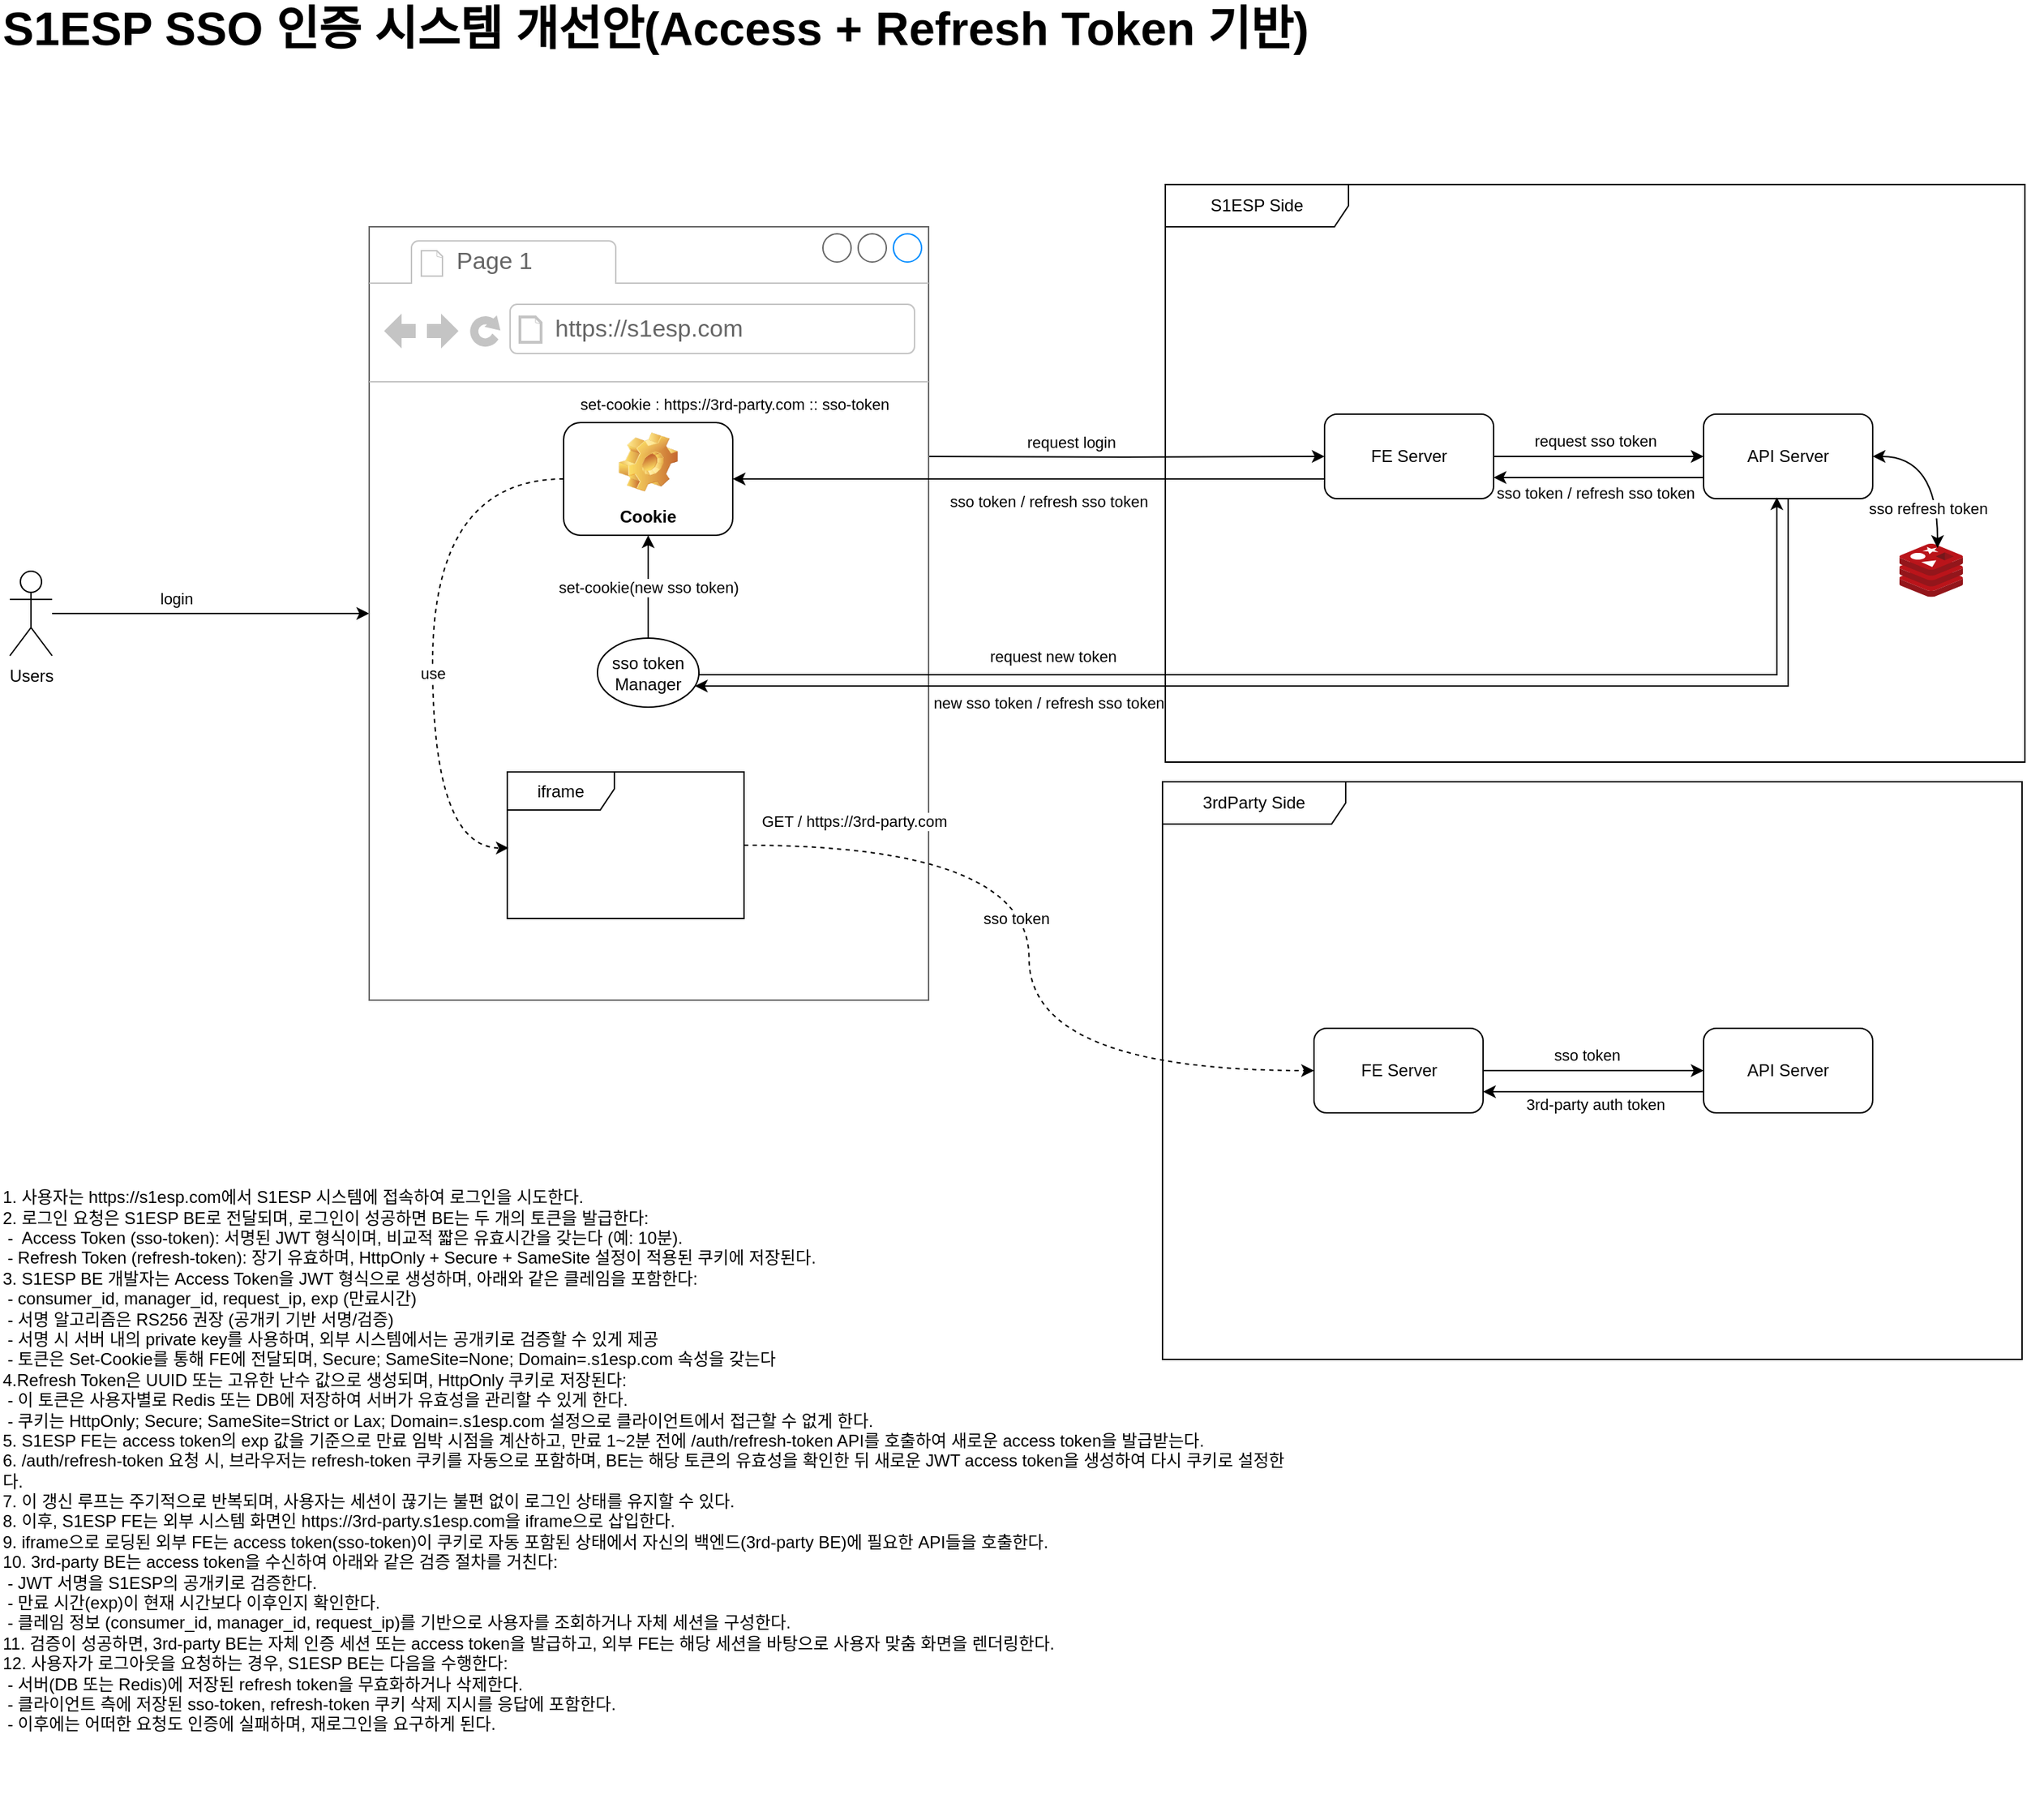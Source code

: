<mxfile version="26.1.3">
  <diagram name="페이지-1" id="8mMjFByBqZ8wEZKrKUkN">
    <mxGraphModel dx="2440" dy="2759" grid="0" gridSize="10" guides="1" tooltips="1" connect="1" arrows="1" fold="1" page="1" pageScale="1" pageWidth="1600" pageHeight="1400" math="0" shadow="0">
      <root>
        <mxCell id="0" />
        <mxCell id="1" parent="0" />
        <mxCell id="QOJlggBWHbBiH2H2tHko-1" value="S1ESP Side" style="shape=umlFrame;whiteSpace=wrap;html=1;pointerEvents=0;width=130;height=30;" vertex="1" parent="1">
          <mxGeometry x="899" y="-1216" width="610" height="410" as="geometry" />
        </mxCell>
        <mxCell id="QOJlggBWHbBiH2H2tHko-2" value="3rdParty Side" style="shape=umlFrame;whiteSpace=wrap;html=1;pointerEvents=0;width=130;height=30;" vertex="1" parent="1">
          <mxGeometry x="897" y="-792" width="610" height="410" as="geometry" />
        </mxCell>
        <mxCell id="QOJlggBWHbBiH2H2tHko-6" style="edgeStyle=orthogonalEdgeStyle;rounded=0;orthogonalLoop=1;jettySize=auto;html=1;" edge="1" parent="1" source="QOJlggBWHbBiH2H2tHko-3" target="QOJlggBWHbBiH2H2tHko-20">
          <mxGeometry relative="1" as="geometry" />
        </mxCell>
        <mxCell id="QOJlggBWHbBiH2H2tHko-7" value="login" style="edgeLabel;html=1;align=center;verticalAlign=middle;resizable=0;points=[];" vertex="1" connectable="0" parent="QOJlggBWHbBiH2H2tHko-6">
          <mxGeometry x="-0.372" y="2" relative="1" as="geometry">
            <mxPoint x="17" y="-9" as="offset" />
          </mxGeometry>
        </mxCell>
        <mxCell id="QOJlggBWHbBiH2H2tHko-3" value="Users" style="shape=umlActor;verticalLabelPosition=bottom;verticalAlign=top;html=1;outlineConnect=0;" vertex="1" parent="1">
          <mxGeometry x="79" y="-941.5" width="30" height="60" as="geometry" />
        </mxCell>
        <mxCell id="QOJlggBWHbBiH2H2tHko-14" style="edgeStyle=orthogonalEdgeStyle;rounded=0;orthogonalLoop=1;jettySize=auto;html=1;entryX=1;entryY=0.75;entryDx=0;entryDy=0;exitX=0;exitY=0.75;exitDx=0;exitDy=0;" edge="1" parent="1" source="QOJlggBWHbBiH2H2tHko-4" target="QOJlggBWHbBiH2H2tHko-5">
          <mxGeometry relative="1" as="geometry" />
        </mxCell>
        <mxCell id="QOJlggBWHbBiH2H2tHko-15" value="sso token / refresh sso token" style="edgeLabel;html=1;align=center;verticalAlign=middle;resizable=0;points=[];" vertex="1" connectable="0" parent="QOJlggBWHbBiH2H2tHko-14">
          <mxGeometry x="0.06" y="2" relative="1" as="geometry">
            <mxPoint x="2" y="9" as="offset" />
          </mxGeometry>
        </mxCell>
        <mxCell id="QOJlggBWHbBiH2H2tHko-4" value="&lt;div&gt;&lt;span style=&quot;background-color: transparent; color: light-dark(rgb(0, 0, 0), rgb(255, 255, 255));&quot;&gt;API Server&lt;/span&gt;&lt;/div&gt;" style="rounded=1;whiteSpace=wrap;html=1;" vertex="1" parent="1">
          <mxGeometry x="1281" y="-1053" width="120" height="60" as="geometry" />
        </mxCell>
        <mxCell id="QOJlggBWHbBiH2H2tHko-8" style="edgeStyle=orthogonalEdgeStyle;rounded=0;orthogonalLoop=1;jettySize=auto;html=1;" edge="1" parent="1" source="QOJlggBWHbBiH2H2tHko-5" target="QOJlggBWHbBiH2H2tHko-4">
          <mxGeometry relative="1" as="geometry" />
        </mxCell>
        <mxCell id="QOJlggBWHbBiH2H2tHko-9" value="request sso token" style="edgeLabel;html=1;align=center;verticalAlign=middle;resizable=0;points=[];" vertex="1" connectable="0" parent="QOJlggBWHbBiH2H2tHko-8">
          <mxGeometry x="-0.223" relative="1" as="geometry">
            <mxPoint x="14" y="-11" as="offset" />
          </mxGeometry>
        </mxCell>
        <mxCell id="QOJlggBWHbBiH2H2tHko-5" value="FE Server" style="rounded=1;whiteSpace=wrap;html=1;" vertex="1" parent="1">
          <mxGeometry x="1012" y="-1053" width="120" height="60" as="geometry" />
        </mxCell>
        <mxCell id="QOJlggBWHbBiH2H2tHko-32" style="edgeStyle=orthogonalEdgeStyle;rounded=0;orthogonalLoop=1;jettySize=auto;html=1;" edge="1" parent="1" source="QOJlggBWHbBiH2H2tHko-10" target="QOJlggBWHbBiH2H2tHko-11">
          <mxGeometry relative="1" as="geometry" />
        </mxCell>
        <mxCell id="QOJlggBWHbBiH2H2tHko-35" value="sso token" style="edgeLabel;html=1;align=center;verticalAlign=middle;resizable=0;points=[];" vertex="1" connectable="0" parent="QOJlggBWHbBiH2H2tHko-32">
          <mxGeometry x="-0.119" y="1" relative="1" as="geometry">
            <mxPoint x="4" y="-10" as="offset" />
          </mxGeometry>
        </mxCell>
        <mxCell id="QOJlggBWHbBiH2H2tHko-10" value="FE Server" style="rounded=1;whiteSpace=wrap;html=1;" vertex="1" parent="1">
          <mxGeometry x="1004.5" y="-617" width="120" height="60" as="geometry" />
        </mxCell>
        <mxCell id="QOJlggBWHbBiH2H2tHko-36" style="edgeStyle=orthogonalEdgeStyle;rounded=0;orthogonalLoop=1;jettySize=auto;html=1;entryX=1;entryY=0.75;entryDx=0;entryDy=0;" edge="1" parent="1" source="QOJlggBWHbBiH2H2tHko-11" target="QOJlggBWHbBiH2H2tHko-10">
          <mxGeometry relative="1" as="geometry">
            <Array as="points">
              <mxPoint x="1247" y="-572" />
              <mxPoint x="1247" y="-572" />
            </Array>
          </mxGeometry>
        </mxCell>
        <mxCell id="QOJlggBWHbBiH2H2tHko-37" value="3rd-party auth token" style="edgeLabel;html=1;align=center;verticalAlign=middle;resizable=0;points=[];" vertex="1" connectable="0" parent="QOJlggBWHbBiH2H2tHko-36">
          <mxGeometry x="0.075" y="-4" relative="1" as="geometry">
            <mxPoint x="7" y="13" as="offset" />
          </mxGeometry>
        </mxCell>
        <mxCell id="QOJlggBWHbBiH2H2tHko-11" value="&lt;div&gt;&lt;span style=&quot;background-color: transparent; color: light-dark(rgb(0, 0, 0), rgb(255, 255, 255));&quot;&gt;API Server&lt;/span&gt;&lt;/div&gt;" style="rounded=1;whiteSpace=wrap;html=1;" vertex="1" parent="1">
          <mxGeometry x="1281" y="-617" width="120" height="60" as="geometry" />
        </mxCell>
        <mxCell id="QOJlggBWHbBiH2H2tHko-24" style="edgeStyle=orthogonalEdgeStyle;rounded=0;orthogonalLoop=1;jettySize=auto;html=1;" edge="1" parent="1" target="QOJlggBWHbBiH2H2tHko-5">
          <mxGeometry relative="1" as="geometry">
            <mxPoint x="727" y="-1023" as="sourcePoint" />
          </mxGeometry>
        </mxCell>
        <mxCell id="QOJlggBWHbBiH2H2tHko-59" value="request login" style="edgeLabel;html=1;align=center;verticalAlign=middle;resizable=0;points=[];" vertex="1" connectable="0" parent="QOJlggBWHbBiH2H2tHko-24">
          <mxGeometry x="-0.124" relative="1" as="geometry">
            <mxPoint x="-20" y="-11" as="offset" />
          </mxGeometry>
        </mxCell>
        <mxCell id="QOJlggBWHbBiH2H2tHko-20" value="" style="strokeWidth=1;shadow=0;dashed=0;align=center;html=1;shape=mxgraph.mockup.containers.browserWindow;rSize=0;strokeColor=#666666;strokeColor2=#008cff;strokeColor3=#c4c4c4;mainText=,;recursiveResize=0;" vertex="1" parent="1">
          <mxGeometry x="334" y="-1186" width="397" height="549" as="geometry" />
        </mxCell>
        <mxCell id="QOJlggBWHbBiH2H2tHko-21" value="Page 1" style="strokeWidth=1;shadow=0;dashed=0;align=center;html=1;shape=mxgraph.mockup.containers.anchor;fontSize=17;fontColor=#666666;align=left;whiteSpace=wrap;" vertex="1" parent="QOJlggBWHbBiH2H2tHko-20">
          <mxGeometry x="60" y="12" width="110" height="26" as="geometry" />
        </mxCell>
        <mxCell id="QOJlggBWHbBiH2H2tHko-22" value="https://s1esp.com" style="strokeWidth=1;shadow=0;dashed=0;align=center;html=1;shape=mxgraph.mockup.containers.anchor;rSize=0;fontSize=17;fontColor=#666666;align=left;" vertex="1" parent="QOJlggBWHbBiH2H2tHko-20">
          <mxGeometry x="130" y="60" width="250" height="26" as="geometry" />
        </mxCell>
        <mxCell id="QOJlggBWHbBiH2H2tHko-27" value="Cookie" style="label;whiteSpace=wrap;html=1;align=center;verticalAlign=bottom;spacingLeft=0;spacingBottom=4;imageAlign=center;imageVerticalAlign=top;image=img/clipart/Gear_128x128.png" vertex="1" parent="QOJlggBWHbBiH2H2tHko-20">
          <mxGeometry x="138" y="139" width="120" height="80" as="geometry" />
        </mxCell>
        <mxCell id="QOJlggBWHbBiH2H2tHko-28" value="iframe" style="shape=umlFrame;whiteSpace=wrap;html=1;pointerEvents=0;width=76;height=27;" vertex="1" parent="QOJlggBWHbBiH2H2tHko-20">
          <mxGeometry x="98" y="387" width="168" height="104" as="geometry" />
        </mxCell>
        <mxCell id="QOJlggBWHbBiH2H2tHko-63" value="set-cookie(new sso token)" style="edgeStyle=orthogonalEdgeStyle;rounded=0;orthogonalLoop=1;jettySize=auto;html=1;entryX=0.5;entryY=1;entryDx=0;entryDy=0;" edge="1" parent="QOJlggBWHbBiH2H2tHko-20" source="QOJlggBWHbBiH2H2tHko-48" target="QOJlggBWHbBiH2H2tHko-27">
          <mxGeometry relative="1" as="geometry" />
        </mxCell>
        <mxCell id="QOJlggBWHbBiH2H2tHko-48" value="sso token&lt;br&gt;Manager" style="ellipse;whiteSpace=wrap;html=1;" vertex="1" parent="QOJlggBWHbBiH2H2tHko-20">
          <mxGeometry x="162" y="292" width="72" height="49" as="geometry" />
        </mxCell>
        <mxCell id="QOJlggBWHbBiH2H2tHko-62" style="edgeStyle=orthogonalEdgeStyle;rounded=0;orthogonalLoop=1;jettySize=auto;html=1;exitX=0.5;exitY=1;exitDx=0;exitDy=0;" edge="1" parent="QOJlggBWHbBiH2H2tHko-20" source="QOJlggBWHbBiH2H2tHko-48" target="QOJlggBWHbBiH2H2tHko-48">
          <mxGeometry relative="1" as="geometry" />
        </mxCell>
        <mxCell id="QOJlggBWHbBiH2H2tHko-64" style="edgeStyle=orthogonalEdgeStyle;rounded=0;orthogonalLoop=1;jettySize=auto;html=1;entryX=0.006;entryY=0.519;entryDx=0;entryDy=0;entryPerimeter=0;curved=1;dashed=1;" edge="1" parent="QOJlggBWHbBiH2H2tHko-20" source="QOJlggBWHbBiH2H2tHko-27" target="QOJlggBWHbBiH2H2tHko-28">
          <mxGeometry relative="1" as="geometry">
            <Array as="points">
              <mxPoint x="45" y="179" />
              <mxPoint x="45" y="441" />
            </Array>
          </mxGeometry>
        </mxCell>
        <mxCell id="QOJlggBWHbBiH2H2tHko-65" value="use" style="edgeLabel;html=1;align=center;verticalAlign=middle;resizable=0;points=[];" vertex="1" connectable="0" parent="QOJlggBWHbBiH2H2tHko-64">
          <mxGeometry x="0.13" relative="1" as="geometry">
            <mxPoint as="offset" />
          </mxGeometry>
        </mxCell>
        <mxCell id="QOJlggBWHbBiH2H2tHko-25" style="edgeStyle=orthogonalEdgeStyle;rounded=0;orthogonalLoop=1;jettySize=auto;html=1;entryX=1;entryY=0.5;entryDx=0;entryDy=0;" edge="1" parent="1" source="QOJlggBWHbBiH2H2tHko-5" target="QOJlggBWHbBiH2H2tHko-27">
          <mxGeometry relative="1" as="geometry">
            <Array as="points">
              <mxPoint x="869" y="-1007" />
              <mxPoint x="869" y="-1007" />
            </Array>
          </mxGeometry>
        </mxCell>
        <mxCell id="QOJlggBWHbBiH2H2tHko-26" value="sso token / refresh sso token" style="edgeLabel;html=1;align=center;verticalAlign=middle;resizable=0;points=[];" vertex="1" connectable="0" parent="QOJlggBWHbBiH2H2tHko-25">
          <mxGeometry x="0.62" y="-1" relative="1" as="geometry">
            <mxPoint x="144" y="17" as="offset" />
          </mxGeometry>
        </mxCell>
        <mxCell id="QOJlggBWHbBiH2H2tHko-45" value="set-cookie : https://3rd-party.com :: sso-token" style="edgeLabel;html=1;align=center;verticalAlign=middle;resizable=0;points=[];" vertex="1" connectable="0" parent="QOJlggBWHbBiH2H2tHko-25">
          <mxGeometry x="0.631" y="1" relative="1" as="geometry">
            <mxPoint x="-77" y="-54" as="offset" />
          </mxGeometry>
        </mxCell>
        <mxCell id="QOJlggBWHbBiH2H2tHko-31" style="edgeStyle=orthogonalEdgeStyle;rounded=0;orthogonalLoop=1;jettySize=auto;html=1;entryX=0;entryY=0.5;entryDx=0;entryDy=0;curved=1;dashed=1;" edge="1" parent="1" source="QOJlggBWHbBiH2H2tHko-28" target="QOJlggBWHbBiH2H2tHko-10">
          <mxGeometry relative="1" as="geometry" />
        </mxCell>
        <mxCell id="QOJlggBWHbBiH2H2tHko-33" value="GET / https://3rd-party.com" style="edgeLabel;html=1;align=center;verticalAlign=middle;resizable=0;points=[];" vertex="1" connectable="0" parent="QOJlggBWHbBiH2H2tHko-31">
          <mxGeometry x="0.038" y="5" relative="1" as="geometry">
            <mxPoint x="-130" y="-108" as="offset" />
          </mxGeometry>
        </mxCell>
        <mxCell id="QOJlggBWHbBiH2H2tHko-67" value="sso token" style="edgeLabel;html=1;align=center;verticalAlign=middle;resizable=0;points=[];" vertex="1" connectable="0" parent="QOJlggBWHbBiH2H2tHko-31">
          <mxGeometry x="-0.101" y="-10" relative="1" as="geometry">
            <mxPoint as="offset" />
          </mxGeometry>
        </mxCell>
        <mxCell id="QOJlggBWHbBiH2H2tHko-42" value="" style="image;sketch=0;aspect=fixed;html=1;points=[];align=center;fontSize=12;image=img/lib/mscae/Cache_Redis_Product.svg;" vertex="1" parent="1">
          <mxGeometry x="1420" y="-961" width="45" height="37.8" as="geometry" />
        </mxCell>
        <mxCell id="QOJlggBWHbBiH2H2tHko-43" style="edgeStyle=orthogonalEdgeStyle;rounded=0;orthogonalLoop=1;jettySize=auto;html=1;entryX=0.6;entryY=0.079;entryDx=0;entryDy=0;entryPerimeter=0;curved=1;startArrow=classic;startFill=1;" edge="1" parent="1" source="QOJlggBWHbBiH2H2tHko-4" target="QOJlggBWHbBiH2H2tHko-42">
          <mxGeometry relative="1" as="geometry" />
        </mxCell>
        <mxCell id="QOJlggBWHbBiH2H2tHko-44" value="sso refresh token" style="edgeLabel;html=1;align=center;verticalAlign=middle;resizable=0;points=[];" vertex="1" connectable="0" parent="QOJlggBWHbBiH2H2tHko-43">
          <mxGeometry x="-0.441" y="-14" relative="1" as="geometry">
            <mxPoint x="8" y="23" as="offset" />
          </mxGeometry>
        </mxCell>
        <mxCell id="QOJlggBWHbBiH2H2tHko-52" style="edgeStyle=orthogonalEdgeStyle;rounded=0;orthogonalLoop=1;jettySize=auto;html=1;exitX=1;exitY=0.5;exitDx=0;exitDy=0;entryX=0.433;entryY=0.983;entryDx=0;entryDy=0;entryPerimeter=0;" edge="1" parent="1" source="QOJlggBWHbBiH2H2tHko-48" target="QOJlggBWHbBiH2H2tHko-4">
          <mxGeometry relative="1" as="geometry">
            <Array as="points">
              <mxPoint x="568" y="-868" />
              <mxPoint x="1333" y="-868" />
            </Array>
          </mxGeometry>
        </mxCell>
        <mxCell id="QOJlggBWHbBiH2H2tHko-53" value="request new token" style="edgeLabel;html=1;align=center;verticalAlign=middle;resizable=0;points=[];" vertex="1" connectable="0" parent="QOJlggBWHbBiH2H2tHko-52">
          <mxGeometry x="-0.231" y="3" relative="1" as="geometry">
            <mxPoint x="-91" y="-10" as="offset" />
          </mxGeometry>
        </mxCell>
        <mxCell id="QOJlggBWHbBiH2H2tHko-56" style="rounded=0;orthogonalLoop=1;jettySize=auto;html=1;startArrow=classic;startFill=1;endArrow=none;edgeStyle=orthogonalEdgeStyle;entryX=0.5;entryY=1;entryDx=0;entryDy=0;" edge="1" parent="1" source="QOJlggBWHbBiH2H2tHko-48" target="QOJlggBWHbBiH2H2tHko-4">
          <mxGeometry relative="1" as="geometry">
            <mxPoint x="1341" y="-993" as="targetPoint" />
            <Array as="points">
              <mxPoint x="1341" y="-860" />
            </Array>
          </mxGeometry>
        </mxCell>
        <mxCell id="QOJlggBWHbBiH2H2tHko-57" value="new sso token / refresh sso token" style="edgeLabel;html=1;align=center;verticalAlign=middle;resizable=0;points=[];" vertex="1" connectable="0" parent="QOJlggBWHbBiH2H2tHko-56">
          <mxGeometry x="-0.216" y="-1" relative="1" as="geometry">
            <mxPoint x="-106" y="11" as="offset" />
          </mxGeometry>
        </mxCell>
        <mxCell id="QOJlggBWHbBiH2H2tHko-66" value="&lt;div&gt;1. 사용자는 https://s1esp.com에서 S1ESP 시스템에 접속하여 로그인을 시도한다.&lt;/div&gt;&lt;div&gt;&lt;span style=&quot;white-space: normal;&quot;&gt;2. 로그인 요청은 S1ESP BE로 전달되며, 로그인이 성공하면 BE는 두 개의 토큰을 발급한다:&lt;/span&gt;&lt;/div&gt;&lt;div&gt;&lt;span style=&quot;white-space: normal;&quot;&gt;&amp;nbsp;-&amp;nbsp; Access Token (sso-token): 서명된 JWT 형식이며, 비교적 짧은 유효시간을 갖는다 (예: 10분).&lt;/span&gt;&lt;/div&gt;&lt;div&gt;&lt;span style=&quot;white-space: normal;&quot;&gt;&amp;nbsp;- Refresh Token (refresh-token): 장기 유효하며, HttpOnly + Secure + SameSite 설정이 적용된 쿠키에 저장된다.&lt;/span&gt;&lt;/div&gt;&lt;div&gt;&lt;span style=&quot;white-space: normal;&quot;&gt;3. S1ESP BE 개발자는 Access Token을 JWT 형식으로 생성하며, 아래와 같은 클레임을 포함한다:&lt;/span&gt;&lt;/div&gt;&lt;div&gt;&lt;span style=&quot;white-space: normal;&quot;&gt;&amp;nbsp;- consumer_id, manager_id, request_ip, exp (만료시간)&lt;/span&gt;&lt;/div&gt;&lt;div&gt;&lt;span style=&quot;white-space: normal;&quot;&gt;&amp;nbsp;-&amp;nbsp;서명 알고리즘은 RS256 권장 (공개키 기반 서명/검증)&lt;/span&gt;&lt;/div&gt;&lt;div&gt;&lt;span style=&quot;white-space: normal;&quot;&gt;&amp;nbsp;-&amp;nbsp;서명 시 서버 내의 private key를 사용하며, 외부 시스템에서는 공개키로 검증할 수 있게 제공&lt;/span&gt;&lt;/div&gt;&lt;div&gt;&lt;span style=&quot;white-space: normal;&quot;&gt;&amp;nbsp;-&amp;nbsp;토큰은 Set-Cookie를 통해 FE에 전달되며, Secure; SameSite=None; Domain=.s1esp.com 속성을 갖는다&lt;/span&gt;&lt;/div&gt;&lt;div&gt;&lt;span style=&quot;white-space: normal;&quot;&gt;4.Refresh Token은 UUID 또는 고유한 난수 값으로 생성되며, HttpOnly 쿠키로 저장된다:&lt;/span&gt;&lt;/div&gt;&lt;div&gt;&lt;span style=&quot;white-space: normal;&quot;&gt;&amp;nbsp;- 이 토큰은 사용자별로 Redis 또는 DB에 저장하여 서버가 유효성을 관리할 수 있게 한다.&lt;/span&gt;&lt;/div&gt;&lt;div&gt;&lt;span style=&quot;white-space: normal;&quot;&gt;&amp;nbsp;-&amp;nbsp;쿠키는 HttpOnly; Secure; SameSite=Strict or Lax; Domain=.s1esp.com 설정으로 클라이언트에서 접근할 수 없게 한다.&lt;/span&gt;&lt;/div&gt;&lt;div&gt;&lt;span style=&quot;white-space: normal;&quot;&gt;5. S1ESP FE는 access token의 exp 값을 기준으로 만료 임박 시점을 계산하고,&amp;nbsp;&lt;/span&gt;&lt;span style=&quot;background-color: transparent; color: light-dark(rgb(0, 0, 0), rgb(255, 255, 255));&quot;&gt;만료 1~2분 전에 /auth/refresh-token API를 호출하여 새로운 access token을 발급받는다.&lt;/span&gt;&lt;/div&gt;&lt;div&gt;&lt;span style=&quot;white-space: normal;&quot;&gt;6. /auth/refresh-token 요청 시, 브라우저는 refresh-token 쿠키를 자동으로 포함하며,&amp;nbsp;&lt;/span&gt;&lt;span style=&quot;background-color: transparent; color: light-dark(rgb(0, 0, 0), rgb(255, 255, 255));&quot;&gt;BE는 해당 토큰의 유효성을 확인한 뒤 새로운 JWT access token을 생성하여 다시 쿠키로 설정한다.&lt;/span&gt;&lt;/div&gt;&lt;div&gt;&lt;span style=&quot;white-space: normal;&quot;&gt;7. 이 갱신 루프는 주기적으로 반복되며, 사용자는 세션이 끊기는 불편 없이 로그인 상태를 유지할 수 있다.&lt;/span&gt;&lt;/div&gt;&lt;div&gt;&lt;span style=&quot;white-space: normal;&quot;&gt;8. 이후, S1ESP FE는 외부 시스템 화면인 https://3rd-party.s1esp.com을 iframe으로 삽입한다.&lt;/span&gt;&lt;/div&gt;&lt;div&gt;&lt;span style=&quot;white-space: normal;&quot;&gt;9. iframe으로 로딩된 외부 FE는 access token(sso-token)이 쿠키로 자동 포함된 상태에서&amp;nbsp;&lt;/span&gt;&lt;span style=&quot;background-color: transparent; color: light-dark(rgb(0, 0, 0), rgb(255, 255, 255));&quot;&gt;자신의 백엔드(3rd-party BE)에 필요한 API들을 호출한다.&lt;/span&gt;&lt;/div&gt;&lt;div&gt;&lt;span style=&quot;white-space: normal;&quot;&gt;10. 3rd-party BE는 access token을 수신하여 아래와 같은 검증 절차를 거친다:&lt;/span&gt;&lt;/div&gt;&lt;div&gt;&lt;span style=&quot;white-space: normal;&quot;&gt;&amp;nbsp;- JWT 서명을 S1ESP의 공개키로 검증한다.&lt;/span&gt;&lt;/div&gt;&lt;div&gt;&lt;span style=&quot;white-space: normal;&quot;&gt;&amp;nbsp;-&amp;nbsp;만료 시간(exp)이 현재 시간보다 이후인지 확인한다.&lt;/span&gt;&lt;/div&gt;&lt;div&gt;&lt;span style=&quot;white-space: normal;&quot;&gt;&amp;nbsp;- 클레임 정보 (consumer_id, manager_id, request_ip)를 기반으로 사용자를 조회하거나 자체 세션을 구성한다.&lt;/span&gt;&lt;/div&gt;&lt;div&gt;&lt;span style=&quot;white-space: normal;&quot;&gt;11. 검증이 성공하면, 3rd-party BE는 자체 인증 세션 또는 access token을 발급하고,&amp;nbsp;&lt;/span&gt;&lt;span style=&quot;background-color: transparent; color: light-dark(rgb(0, 0, 0), rgb(255, 255, 255));&quot;&gt;외부 FE는 해당 세션을 바탕으로 사용자 맞춤 화면을 렌더링한다.&lt;/span&gt;&lt;/div&gt;&lt;div&gt;&lt;span style=&quot;white-space: normal;&quot;&gt;12. 사용자가 로그아웃을 요청하는 경우, S1ESP BE는 다음을 수행한다:&lt;/span&gt;&lt;/div&gt;&lt;div&gt;&lt;span style=&quot;white-space: normal;&quot;&gt;&amp;nbsp;- 서버(DB 또는 Redis)에 저장된 refresh token을 무효화하거나 삭제한다.&lt;/span&gt;&lt;/div&gt;&lt;div&gt;&lt;span style=&quot;white-space: normal;&quot;&gt;&amp;nbsp;-&amp;nbsp;클라이언트 측에 저장된 sso-token, refresh-token 쿠키 삭제 지시를 응답에 포함한다.&lt;/span&gt;&lt;/div&gt;&lt;div&gt;&lt;span style=&quot;white-space: normal;&quot;&gt;&amp;nbsp;-&amp;nbsp;이후에는 어떠한 요청도 인증에 실패하며, 재로그인을 요구하게 된다.&lt;/span&gt;&lt;/div&gt;" style="text;html=1;align=left;verticalAlign=middle;whiteSpace=wrap;rounded=0;spacing=2;" vertex="1" parent="1">
          <mxGeometry x="72" y="-565" width="925" height="509" as="geometry" />
        </mxCell>
        <mxCell id="QOJlggBWHbBiH2H2tHko-69" value="&lt;font style=&quot;font-size: 33px;&quot;&gt;S1ESP SSO 인증 시스템 개선안(Access + Refresh Token 기반)&lt;/font&gt;" style="text;strokeColor=none;fillColor=none;html=1;fontSize=24;fontStyle=1;verticalAlign=middle;align=left;" vertex="1" parent="1">
          <mxGeometry x="72" y="-1347" width="744" height="40" as="geometry" />
        </mxCell>
      </root>
    </mxGraphModel>
  </diagram>
</mxfile>
